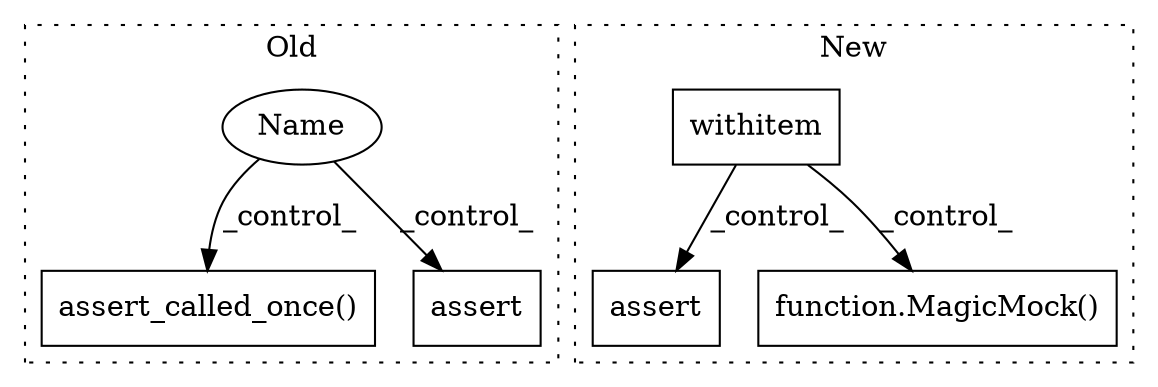 digraph G {
subgraph cluster0 {
1 [label="assert_called_once()" a="75" s="7923" l="48" shape="box"];
3 [label="Name" a="87" s="7159" l="34" shape="ellipse"];
4 [label="assert" a="65" s="7552" l="7" shape="box"];
label = "Old";
style="dotted";
}
subgraph cluster1 {
2 [label="assert" a="65" s="14536" l="7" shape="box"];
5 [label="withitem" a="49" s="13759" l="5" shape="box"];
6 [label="function.MagicMock()" a="75" s="13955" l="11" shape="box"];
label = "New";
style="dotted";
}
3 -> 4 [label="_control_"];
3 -> 1 [label="_control_"];
5 -> 2 [label="_control_"];
5 -> 6 [label="_control_"];
}